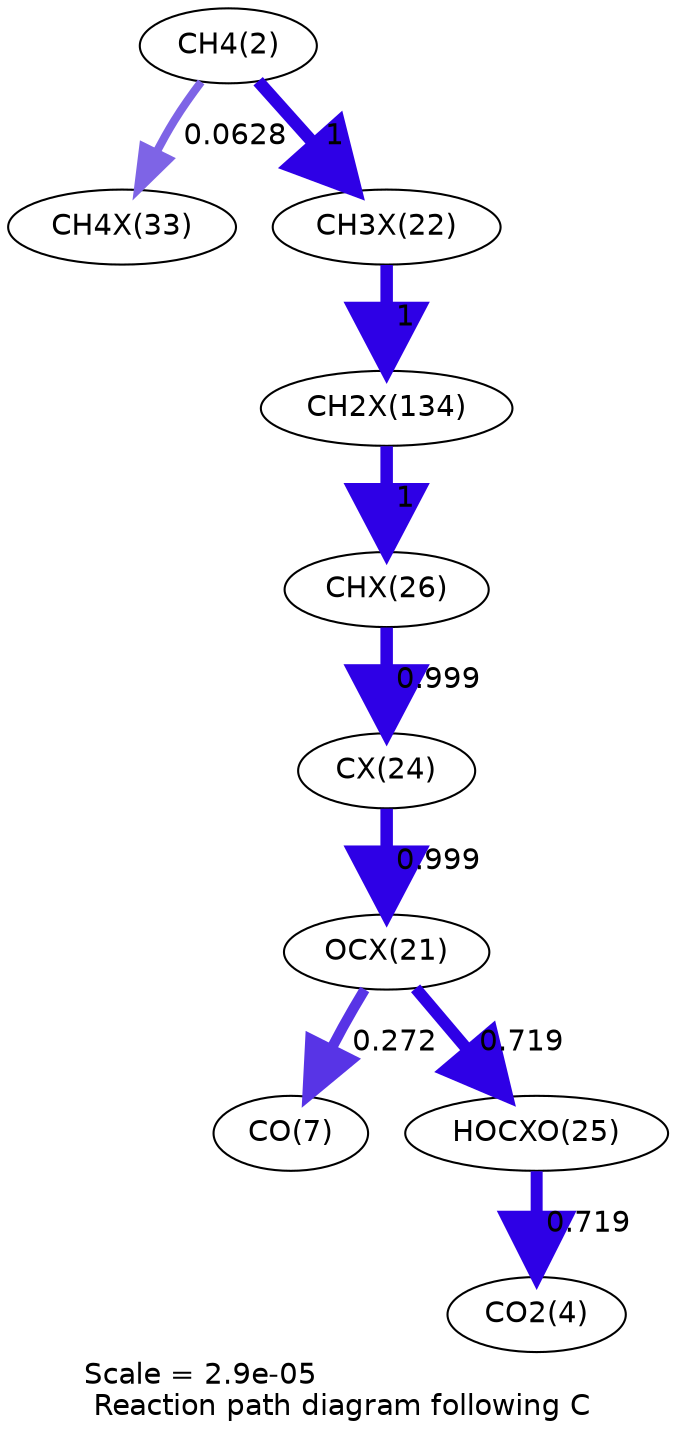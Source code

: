 digraph reaction_paths {
center=1;
s4 -> s32[fontname="Helvetica", penwidth=3.91, arrowsize=1.96, color="0.7, 0.563, 0.9"
, label=" 0.0628"];
s4 -> s26[fontname="Helvetica", penwidth=6, arrowsize=3, color="0.7, 1.5, 0.9"
, label=" 1"];
s26 -> s41[fontname="Helvetica", penwidth=6, arrowsize=3, color="0.7, 1.5, 0.9"
, label=" 1"];
s41 -> s30[fontname="Helvetica", penwidth=6, arrowsize=3, color="0.7, 1.5, 0.9"
, label=" 1"];
s30 -> s28[fontname="Helvetica", penwidth=6, arrowsize=3, color="0.7, 1.5, 0.9"
, label=" 0.999"];
s28 -> s25[fontname="Helvetica", penwidth=6, arrowsize=3, color="0.7, 1.5, 0.9"
, label=" 0.999"];
s25 -> s9[fontname="Helvetica", penwidth=5.02, arrowsize=2.51, color="0.7, 0.772, 0.9"
, label=" 0.272"];
s25 -> s29[fontname="Helvetica", penwidth=5.75, arrowsize=2.88, color="0.7, 1.22, 0.9"
, label=" 0.719"];
s29 -> s6[fontname="Helvetica", penwidth=5.75, arrowsize=2.88, color="0.7, 1.22, 0.9"
, label=" 0.719"];
s4 [ fontname="Helvetica", label="CH4(2)"];
s6 [ fontname="Helvetica", label="CO2(4)"];
s9 [ fontname="Helvetica", label="CO(7)"];
s25 [ fontname="Helvetica", label="OCX(21)"];
s26 [ fontname="Helvetica", label="CH3X(22)"];
s28 [ fontname="Helvetica", label="CX(24)"];
s29 [ fontname="Helvetica", label="HOCXO(25)"];
s30 [ fontname="Helvetica", label="CHX(26)"];
s32 [ fontname="Helvetica", label="CH4X(33)"];
s41 [ fontname="Helvetica", label="CH2X(134)"];
 label = "Scale = 2.9e-05\l Reaction path diagram following C";
 fontname = "Helvetica";
}
